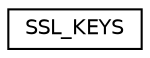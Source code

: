 digraph "Graphical Class Hierarchy"
{
  edge [fontname="Helvetica",fontsize="10",labelfontname="Helvetica",labelfontsize="10"];
  node [fontname="Helvetica",fontsize="10",shape=record];
  rankdir="LR";
  Node1 [label="SSL_KEYS",height=0.2,width=0.4,color="black", fillcolor="white", style="filled",URL="$struct_s_s_l___k_e_y_s.html"];
}
